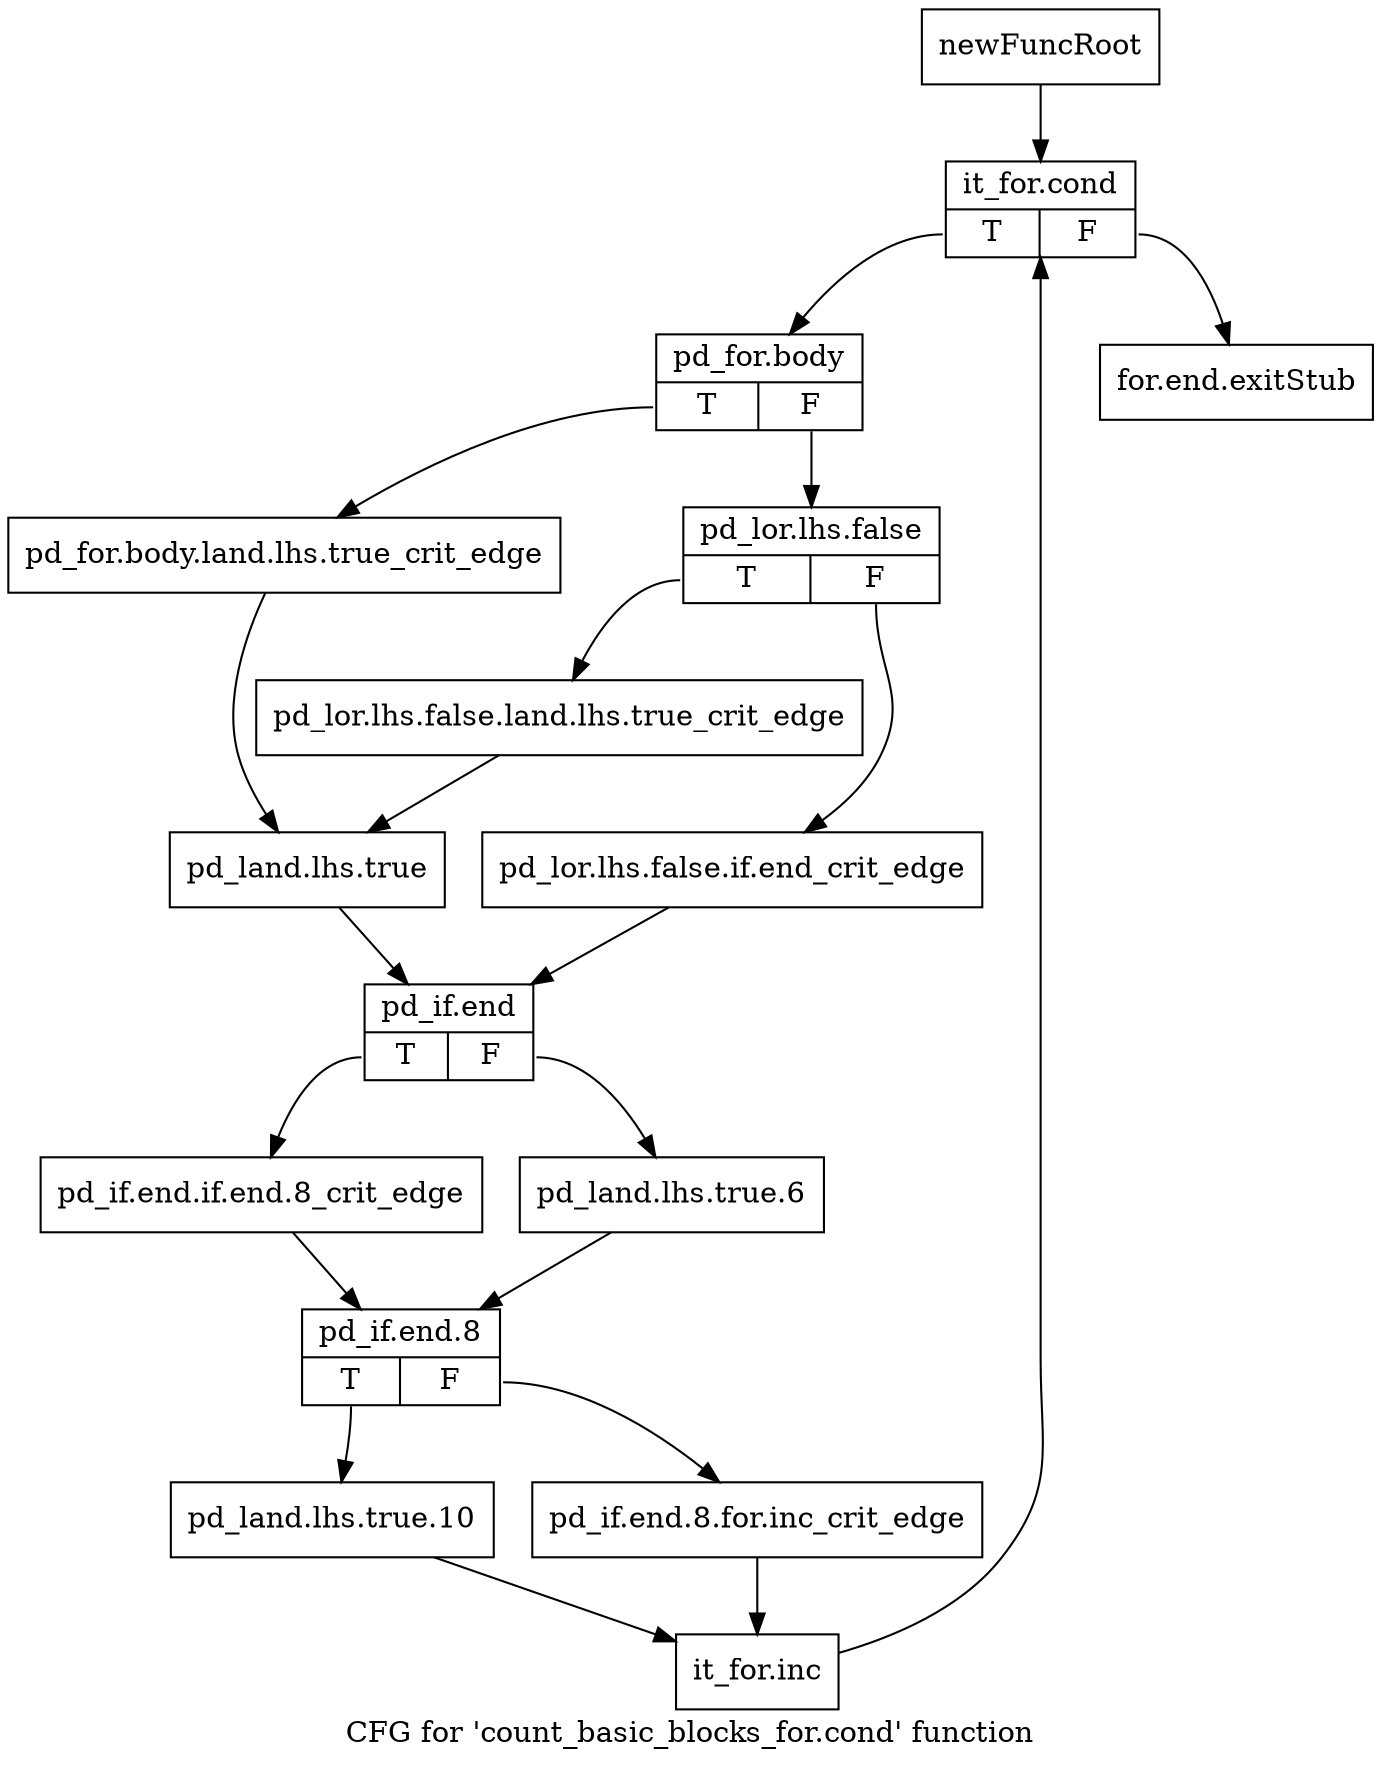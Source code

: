 digraph "CFG for 'count_basic_blocks_for.cond' function" {
	label="CFG for 'count_basic_blocks_for.cond' function";

	Node0x7b24980 [shape=record,label="{newFuncRoot}"];
	Node0x7b24980 -> Node0x7b24a20;
	Node0x7b249d0 [shape=record,label="{for.end.exitStub}"];
	Node0x7b24a20 [shape=record,label="{it_for.cond|{<s0>T|<s1>F}}"];
	Node0x7b24a20:s0 -> Node0x7b24a70;
	Node0x7b24a20:s1 -> Node0x7b249d0;
	Node0x7b24a70 [shape=record,label="{pd_for.body|{<s0>T|<s1>F}}"];
	Node0x7b24a70:s0 -> Node0x7b24bb0;
	Node0x7b24a70:s1 -> Node0x7b24ac0;
	Node0x7b24ac0 [shape=record,label="{pd_lor.lhs.false|{<s0>T|<s1>F}}"];
	Node0x7b24ac0:s0 -> Node0x7b24b60;
	Node0x7b24ac0:s1 -> Node0x7b24b10;
	Node0x7b24b10 [shape=record,label="{pd_lor.lhs.false.if.end_crit_edge}"];
	Node0x7b24b10 -> Node0x7b24c50;
	Node0x7b24b60 [shape=record,label="{pd_lor.lhs.false.land.lhs.true_crit_edge}"];
	Node0x7b24b60 -> Node0x7b24c00;
	Node0x7b24bb0 [shape=record,label="{pd_for.body.land.lhs.true_crit_edge}"];
	Node0x7b24bb0 -> Node0x7b24c00;
	Node0x7b24c00 [shape=record,label="{pd_land.lhs.true}"];
	Node0x7b24c00 -> Node0x7b24c50;
	Node0x7b24c50 [shape=record,label="{pd_if.end|{<s0>T|<s1>F}}"];
	Node0x7b24c50:s0 -> Node0x7b24cf0;
	Node0x7b24c50:s1 -> Node0x7b24ca0;
	Node0x7b24ca0 [shape=record,label="{pd_land.lhs.true.6}"];
	Node0x7b24ca0 -> Node0x7b24d40;
	Node0x7b24cf0 [shape=record,label="{pd_if.end.if.end.8_crit_edge}"];
	Node0x7b24cf0 -> Node0x7b24d40;
	Node0x7b24d40 [shape=record,label="{pd_if.end.8|{<s0>T|<s1>F}}"];
	Node0x7b24d40:s0 -> Node0x7b24de0;
	Node0x7b24d40:s1 -> Node0x7b24d90;
	Node0x7b24d90 [shape=record,label="{pd_if.end.8.for.inc_crit_edge}"];
	Node0x7b24d90 -> Node0x7b24e30;
	Node0x7b24de0 [shape=record,label="{pd_land.lhs.true.10}"];
	Node0x7b24de0 -> Node0x7b24e30;
	Node0x7b24e30 [shape=record,label="{it_for.inc}"];
	Node0x7b24e30 -> Node0x7b24a20;
}
